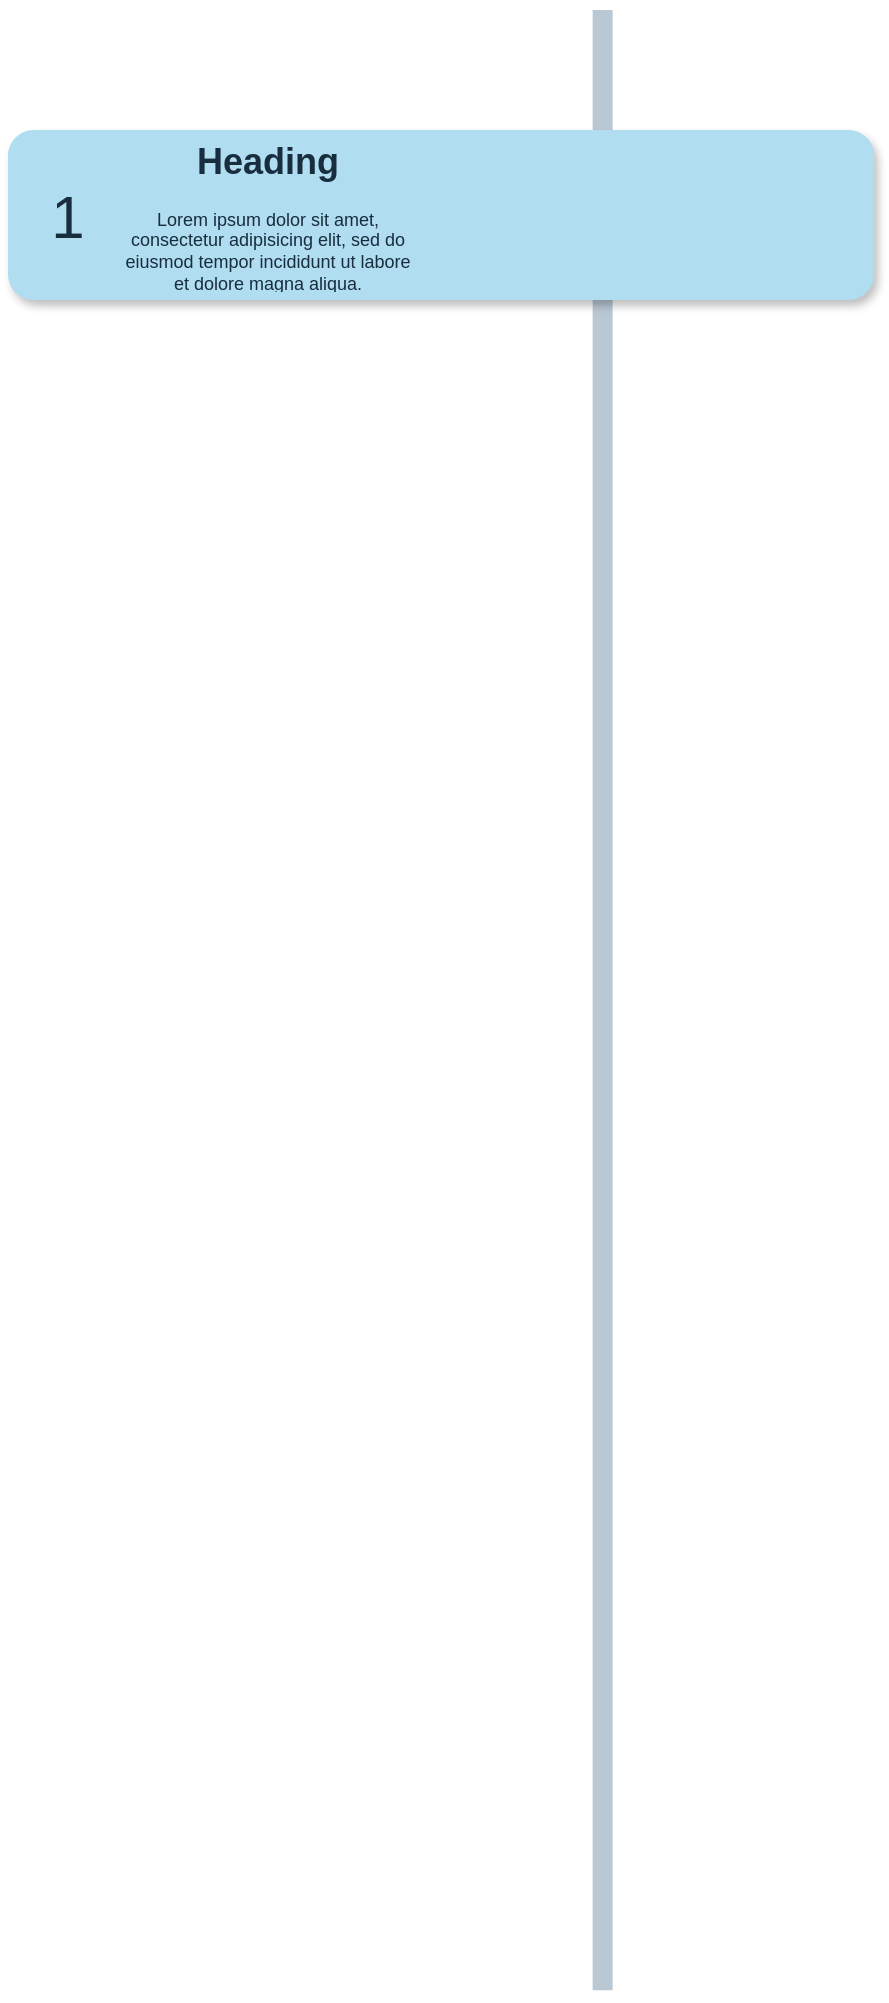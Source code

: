 <mxfile version="22.0.8" type="github">
  <diagram name="Page-1" id="fbcf5db9-b524-4cd4-e4f3-379dc89c3999">
    <mxGraphModel dx="1420" dy="744" grid="1" gridSize="10" guides="1" tooltips="1" connect="1" arrows="1" fold="1" page="1" pageScale="1" pageWidth="850" pageHeight="1100" background="none" math="0" shadow="0">
      <root>
        <mxCell id="0" />
        <mxCell id="1" parent="0" />
        <mxCell id="2a0f93b5c73ef8e7-1" value="" style="line;strokeWidth=10;direction=south;html=1;fillColor=none;fontSize=13;fontColor=#182E3E;align=center;strokeColor=#BAC8D3;labelBackgroundColor=none;" parent="1" vertex="1">
          <mxGeometry x="413.385" y="70" width="7.874" height="990.155" as="geometry" />
        </mxCell>
        <mxCell id="2a0f93b5c73ef8e7-2" value="" style="rounded=1;whiteSpace=wrap;html=1;strokeColor=none;strokeWidth=1;fillColor=#B1DDF0;fontSize=13;fontColor=#182E3E;align=center;gradientDirection=east;verticalAlign=top;shadow=1;labelBackgroundColor=none;" parent="1" vertex="1">
          <mxGeometry x="120" y="130" width="433.07" height="85" as="geometry" />
        </mxCell>
        <mxCell id="2a0f93b5c73ef8e7-3" value="1" style="text;html=1;strokeColor=none;fillColor=none;align=center;verticalAlign=middle;whiteSpace=wrap;fontSize=30;fontColor=#182E3E;labelBackgroundColor=none;" parent="1" vertex="1">
          <mxGeometry x="130" y="163" width="40" height="20" as="geometry" />
        </mxCell>
        <mxCell id="2a0f93b5c73ef8e7-18" value="&lt;h1&gt;Heading&lt;/h1&gt;&lt;p&gt;Lorem ipsum dolor sit amet, consectetur adipisicing elit, sed do eiusmod tempor incididunt ut labore et dolore magna aliqua.&lt;/p&gt;" style="text;html=1;spacing=5;spacingTop=-20;whiteSpace=wrap;overflow=hidden;strokeColor=none;strokeWidth=4;fillColor=none;fontSize=9;fontColor=#182E3E;align=center;labelBackgroundColor=none;" parent="1" vertex="1">
          <mxGeometry x="170" y="134" width="160" height="77" as="geometry" />
        </mxCell>
      </root>
    </mxGraphModel>
  </diagram>
</mxfile>
